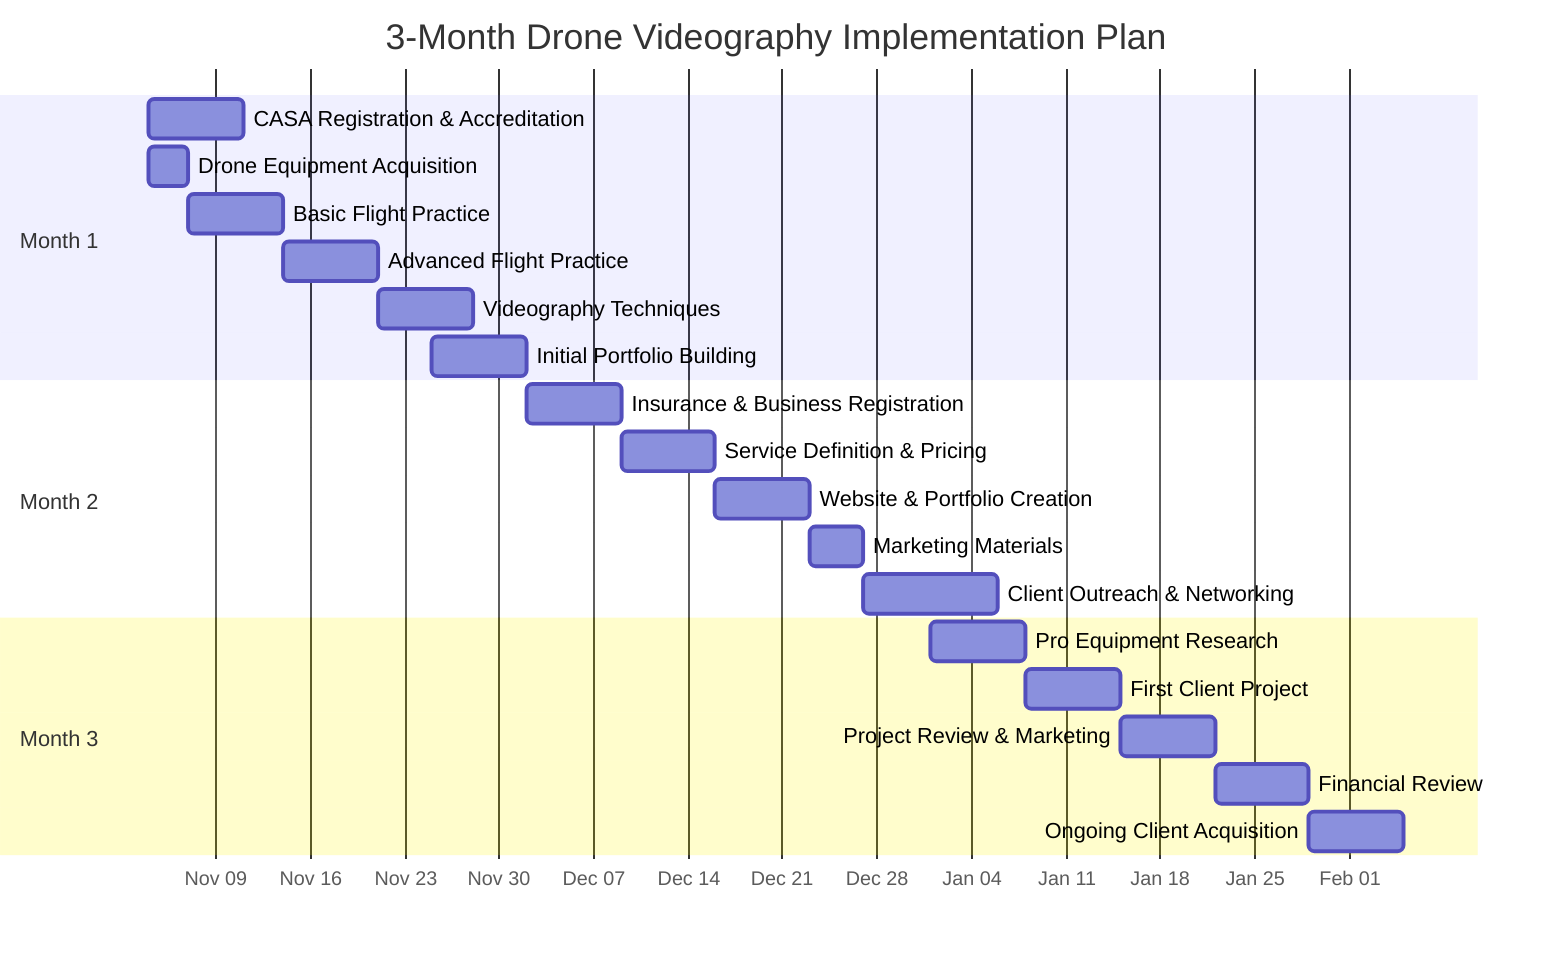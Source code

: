 gantt
    title 3-Month Drone Videography Implementation Plan
    dateFormat  YYYY-MM-DD
    axisFormat %b %d
    
    section Month 1
    CASA Registration & Accreditation  :a1, 2025-11-04, 7d
    Drone Equipment Acquisition        :a2, 2025-11-04, 3d
    Basic Flight Practice              :a3, after a2, 7d
    Advanced Flight Practice           :a4, after a3, 7d
    Videography Techniques             :a5, after a4, 7d
    Initial Portfolio Building         :a6, 2025-11-25, 7d
    
    section Month 2
    Insurance & Business Registration  :b1, 2025-12-02, 7d
    Service Definition & Pricing       :b2, after b1, 7d
    Website & Portfolio Creation       :b3, after b2, 7d
    Marketing Materials                :b4, after b3, 4d
    Client Outreach & Networking       :b5, after b4, 10d
    
    section Month 3
    Pro Equipment Research             :c1, 2026-01-01, 7d
    First Client Project               :c2, 2026-01-08, 7d
    Project Review & Marketing         :c3, after c2, 7d
    Financial Review                   :c4, after c3, 7d
    Ongoing Client Acquisition         :c5, after c4, 7d